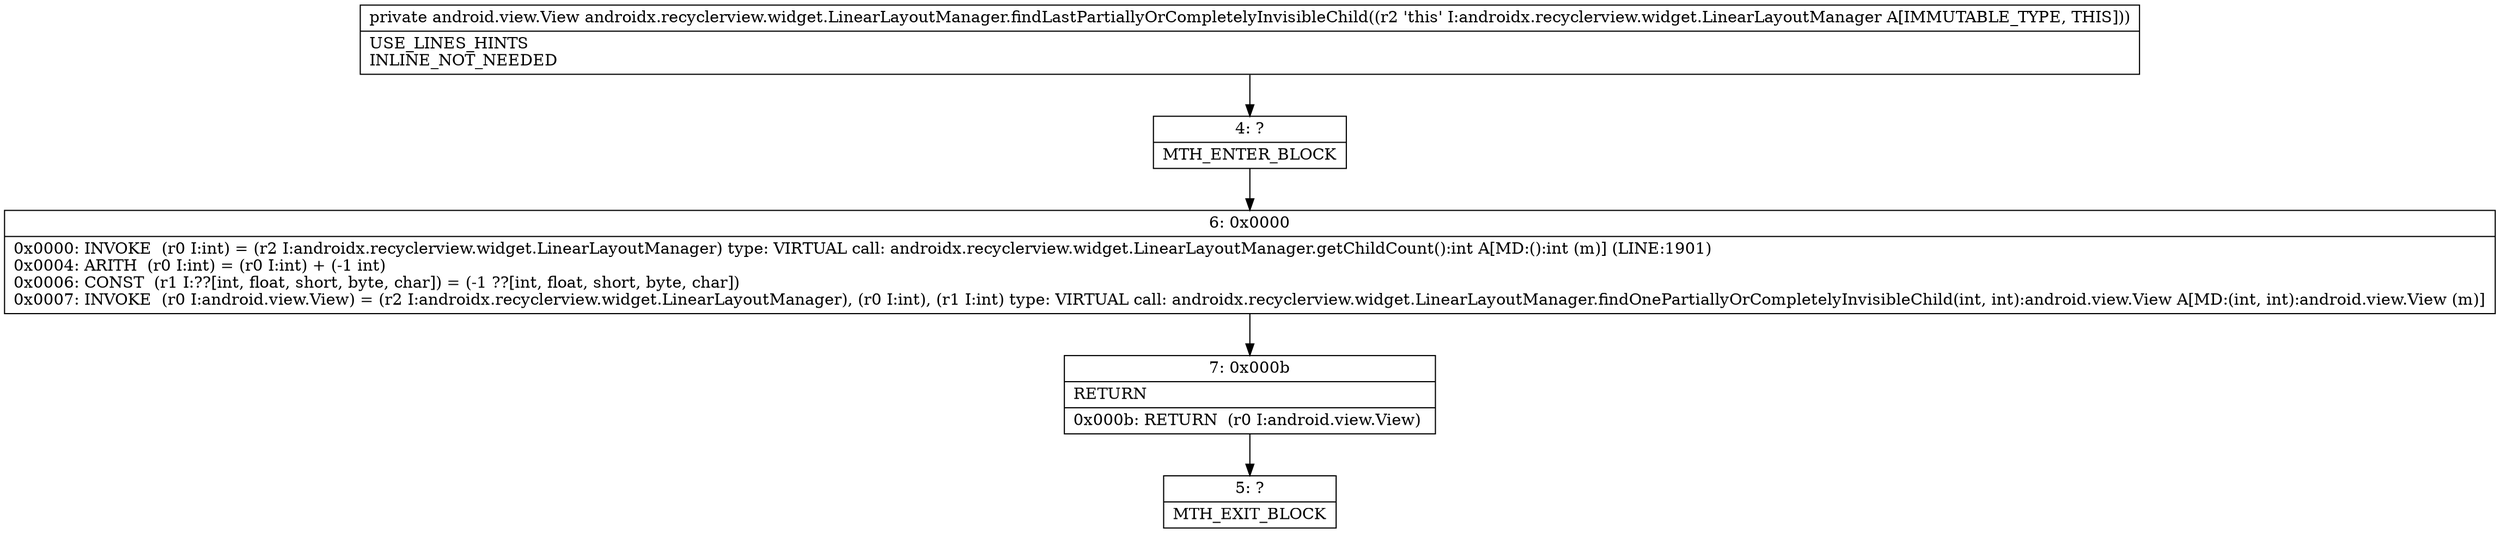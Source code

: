 digraph "CFG forandroidx.recyclerview.widget.LinearLayoutManager.findLastPartiallyOrCompletelyInvisibleChild()Landroid\/view\/View;" {
Node_4 [shape=record,label="{4\:\ ?|MTH_ENTER_BLOCK\l}"];
Node_6 [shape=record,label="{6\:\ 0x0000|0x0000: INVOKE  (r0 I:int) = (r2 I:androidx.recyclerview.widget.LinearLayoutManager) type: VIRTUAL call: androidx.recyclerview.widget.LinearLayoutManager.getChildCount():int A[MD:():int (m)] (LINE:1901)\l0x0004: ARITH  (r0 I:int) = (r0 I:int) + (\-1 int) \l0x0006: CONST  (r1 I:??[int, float, short, byte, char]) = (\-1 ??[int, float, short, byte, char]) \l0x0007: INVOKE  (r0 I:android.view.View) = (r2 I:androidx.recyclerview.widget.LinearLayoutManager), (r0 I:int), (r1 I:int) type: VIRTUAL call: androidx.recyclerview.widget.LinearLayoutManager.findOnePartiallyOrCompletelyInvisibleChild(int, int):android.view.View A[MD:(int, int):android.view.View (m)]\l}"];
Node_7 [shape=record,label="{7\:\ 0x000b|RETURN\l|0x000b: RETURN  (r0 I:android.view.View) \l}"];
Node_5 [shape=record,label="{5\:\ ?|MTH_EXIT_BLOCK\l}"];
MethodNode[shape=record,label="{private android.view.View androidx.recyclerview.widget.LinearLayoutManager.findLastPartiallyOrCompletelyInvisibleChild((r2 'this' I:androidx.recyclerview.widget.LinearLayoutManager A[IMMUTABLE_TYPE, THIS]))  | USE_LINES_HINTS\lINLINE_NOT_NEEDED\l}"];
MethodNode -> Node_4;Node_4 -> Node_6;
Node_6 -> Node_7;
Node_7 -> Node_5;
}

